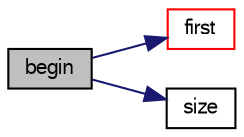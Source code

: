 digraph "begin"
{
  bgcolor="transparent";
  edge [fontname="FreeSans",fontsize="10",labelfontname="FreeSans",labelfontsize="10"];
  node [fontname="FreeSans",fontsize="10",shape=record];
  rankdir="LR";
  Node12146 [label="begin",height=0.2,width=0.4,color="black", fillcolor="grey75", style="filled", fontcolor="black"];
  Node12146 -> Node12147 [color="midnightblue",fontsize="10",style="solid",fontname="FreeSans"];
  Node12147 [label="first",height=0.2,width=0.4,color="red",URL="$a25806.html#a1b50739737e954ea1286406305b23c3f",tooltip="Return first entry. "];
  Node12146 -> Node12191 [color="midnightblue",fontsize="10",style="solid",fontname="FreeSans"];
  Node12191 [label="size",height=0.2,width=0.4,color="black",URL="$a25806.html#a47b3bf30da1eb3ab8076b5fbe00e0494",tooltip="Return number of elements in list. "];
}
